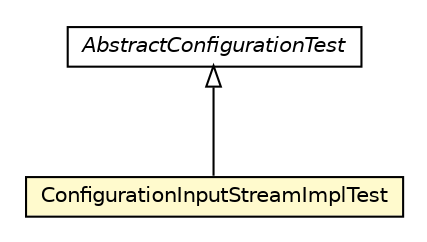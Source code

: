 #!/usr/local/bin/dot
#
# Class diagram 
# Generated by UMLGraph version R5_6_6-8-g8d7759 (http://www.umlgraph.org/)
#

digraph G {
	edge [fontname="Helvetica",fontsize=10,labelfontname="Helvetica",labelfontsize=10];
	node [fontname="Helvetica",fontsize=10,shape=plaintext];
	nodesep=0.25;
	ranksep=0.5;
	// org.dayatang.configuration.impl.ConfigurationInputStreamImplTest
	c17591 [label=<<table title="org.dayatang.configuration.impl.ConfigurationInputStreamImplTest" border="0" cellborder="1" cellspacing="0" cellpadding="2" port="p" bgcolor="lemonChiffon" href="./ConfigurationInputStreamImplTest.html">
		<tr><td><table border="0" cellspacing="0" cellpadding="1">
<tr><td align="center" balign="center"> ConfigurationInputStreamImplTest </td></tr>
		</table></td></tr>
		</table>>, URL="./ConfigurationInputStreamImplTest.html", fontname="Helvetica", fontcolor="black", fontsize=10.0];
	// org.dayatang.configuration.impl.AbstractConfigurationTest
	c17594 [label=<<table title="org.dayatang.configuration.impl.AbstractConfigurationTest" border="0" cellborder="1" cellspacing="0" cellpadding="2" port="p" href="./AbstractConfigurationTest.html">
		<tr><td><table border="0" cellspacing="0" cellpadding="1">
<tr><td align="center" balign="center"><font face="Helvetica-Oblique"> AbstractConfigurationTest </font></td></tr>
		</table></td></tr>
		</table>>, URL="./AbstractConfigurationTest.html", fontname="Helvetica", fontcolor="black", fontsize=10.0];
	//org.dayatang.configuration.impl.ConfigurationInputStreamImplTest extends org.dayatang.configuration.impl.AbstractConfigurationTest
	c17594:p -> c17591:p [dir=back,arrowtail=empty];
}

